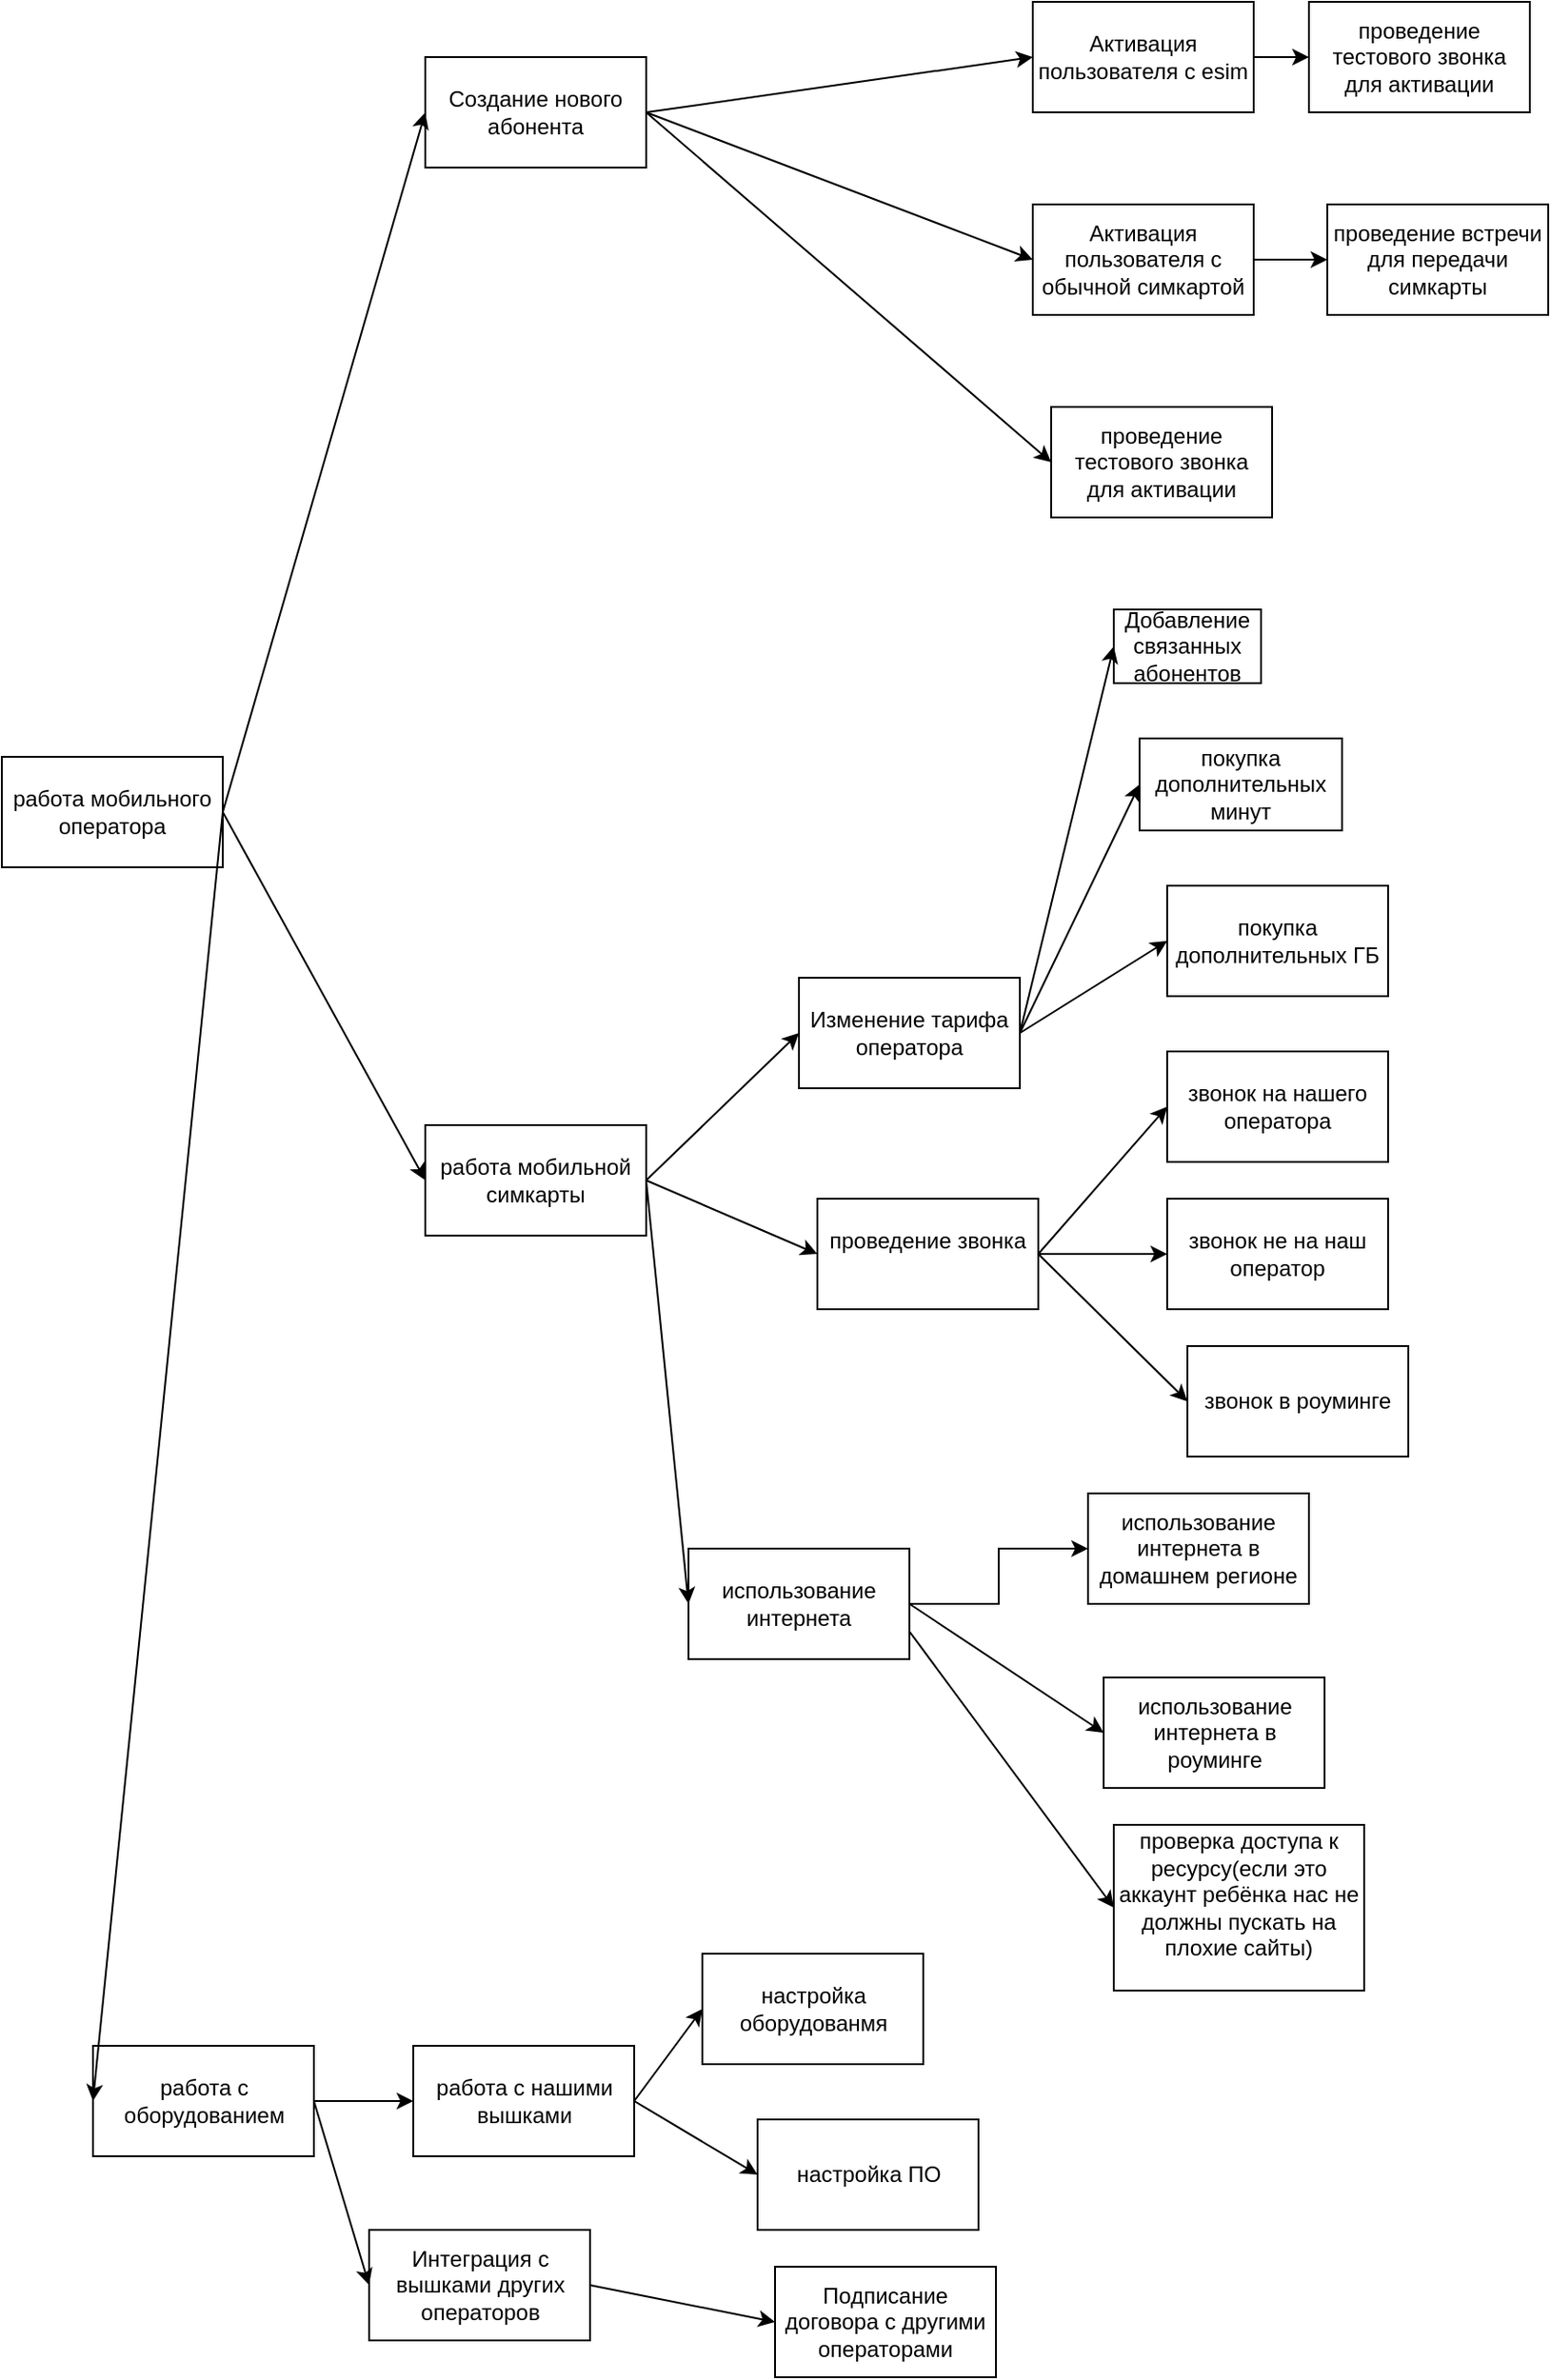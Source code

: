 <mxfile version="20.8.20" type="github">
  <diagram name="Страница 1" id="37w9MG5sr8IWQClEOfB6">
    <mxGraphModel dx="2049" dy="1117" grid="1" gridSize="10" guides="1" tooltips="1" connect="1" arrows="1" fold="1" page="1" pageScale="1" pageWidth="827" pageHeight="1169" math="0" shadow="0">
      <root>
        <mxCell id="0" />
        <mxCell id="1" parent="0" />
        <mxCell id="ZxZWVLrvtYTRDe_x5lBx-1" value="Создание нового абонента" style="rounded=0;whiteSpace=wrap;html=1;" vertex="1" parent="1">
          <mxGeometry x="260" y="640" width="120" height="60" as="geometry" />
        </mxCell>
        <mxCell id="ZxZWVLrvtYTRDe_x5lBx-2" value="Изменение тарифа оператора" style="rounded=0;whiteSpace=wrap;html=1;" vertex="1" parent="1">
          <mxGeometry x="463" y="1140" width="120" height="60" as="geometry" />
        </mxCell>
        <mxCell id="ZxZWVLrvtYTRDe_x5lBx-3" value="проведение встречи для передачи симкарты" style="rounded=0;whiteSpace=wrap;html=1;" vertex="1" parent="1">
          <mxGeometry x="750" y="720" width="120" height="60" as="geometry" />
        </mxCell>
        <mxCell id="ZxZWVLrvtYTRDe_x5lBx-46" style="edgeStyle=orthogonalEdgeStyle;rounded=0;orthogonalLoop=1;jettySize=auto;html=1;exitX=1;exitY=0.5;exitDx=0;exitDy=0;entryX=0;entryY=0.5;entryDx=0;entryDy=0;" edge="1" parent="1" source="ZxZWVLrvtYTRDe_x5lBx-8" target="ZxZWVLrvtYTRDe_x5lBx-44">
          <mxGeometry relative="1" as="geometry" />
        </mxCell>
        <mxCell id="ZxZWVLrvtYTRDe_x5lBx-8" value="использование интернета" style="rounded=0;whiteSpace=wrap;html=1;" vertex="1" parent="1">
          <mxGeometry x="403" y="1450" width="120" height="60" as="geometry" />
        </mxCell>
        <mxCell id="ZxZWVLrvtYTRDe_x5lBx-12" value="Добавление связанных абонентов" style="rounded=0;whiteSpace=wrap;html=1;" vertex="1" parent="1">
          <mxGeometry x="634" y="940" width="80" height="40" as="geometry" />
        </mxCell>
        <mxCell id="ZxZWVLrvtYTRDe_x5lBx-13" value="" style="endArrow=classic;html=1;rounded=0;exitX=1;exitY=0.5;exitDx=0;exitDy=0;entryX=0;entryY=0.5;entryDx=0;entryDy=0;" edge="1" parent="1" source="ZxZWVLrvtYTRDe_x5lBx-2" target="ZxZWVLrvtYTRDe_x5lBx-12">
          <mxGeometry width="50" height="50" relative="1" as="geometry">
            <mxPoint x="603" y="1270" as="sourcePoint" />
            <mxPoint x="653" y="1220" as="targetPoint" />
          </mxGeometry>
        </mxCell>
        <mxCell id="ZxZWVLrvtYTRDe_x5lBx-14" value="покупка дополнительных минут" style="rounded=0;whiteSpace=wrap;html=1;" vertex="1" parent="1">
          <mxGeometry x="648" y="1010" width="110" height="50" as="geometry" />
        </mxCell>
        <mxCell id="ZxZWVLrvtYTRDe_x5lBx-25" style="edgeStyle=orthogonalEdgeStyle;rounded=0;orthogonalLoop=1;jettySize=auto;html=1;exitX=1;exitY=0.5;exitDx=0;exitDy=0;entryX=0;entryY=0.5;entryDx=0;entryDy=0;" edge="1" parent="1" source="ZxZWVLrvtYTRDe_x5lBx-17" target="ZxZWVLrvtYTRDe_x5lBx-24">
          <mxGeometry relative="1" as="geometry" />
        </mxCell>
        <mxCell id="ZxZWVLrvtYTRDe_x5lBx-17" value="Активация пользователя с esim" style="rounded=0;whiteSpace=wrap;html=1;" vertex="1" parent="1">
          <mxGeometry x="590" y="610" width="120" height="60" as="geometry" />
        </mxCell>
        <mxCell id="ZxZWVLrvtYTRDe_x5lBx-21" style="edgeStyle=orthogonalEdgeStyle;rounded=0;orthogonalLoop=1;jettySize=auto;html=1;exitX=1;exitY=0.5;exitDx=0;exitDy=0;entryX=0;entryY=0.5;entryDx=0;entryDy=0;" edge="1" parent="1" source="ZxZWVLrvtYTRDe_x5lBx-18" target="ZxZWVLrvtYTRDe_x5lBx-3">
          <mxGeometry relative="1" as="geometry" />
        </mxCell>
        <mxCell id="ZxZWVLrvtYTRDe_x5lBx-18" value="Активация пользователя с обычной симкартой" style="rounded=0;whiteSpace=wrap;html=1;" vertex="1" parent="1">
          <mxGeometry x="590" y="720" width="120" height="60" as="geometry" />
        </mxCell>
        <mxCell id="ZxZWVLrvtYTRDe_x5lBx-19" value="" style="endArrow=classic;html=1;rounded=0;exitX=1;exitY=0.5;exitDx=0;exitDy=0;entryX=0;entryY=0.5;entryDx=0;entryDy=0;" edge="1" parent="1" source="ZxZWVLrvtYTRDe_x5lBx-1" target="ZxZWVLrvtYTRDe_x5lBx-18">
          <mxGeometry width="50" height="50" relative="1" as="geometry">
            <mxPoint x="540" y="670" as="sourcePoint" />
            <mxPoint x="730" y="610" as="targetPoint" />
          </mxGeometry>
        </mxCell>
        <mxCell id="ZxZWVLrvtYTRDe_x5lBx-20" value="" style="endArrow=classic;html=1;rounded=0;exitX=1;exitY=0.5;exitDx=0;exitDy=0;entryX=0;entryY=0.5;entryDx=0;entryDy=0;" edge="1" parent="1" source="ZxZWVLrvtYTRDe_x5lBx-1" target="ZxZWVLrvtYTRDe_x5lBx-17">
          <mxGeometry width="50" height="50" relative="1" as="geometry">
            <mxPoint x="540" y="670" as="sourcePoint" />
            <mxPoint x="730" y="610" as="targetPoint" />
          </mxGeometry>
        </mxCell>
        <mxCell id="ZxZWVLrvtYTRDe_x5lBx-22" value="проведение тестового звонка для активации" style="rounded=0;whiteSpace=wrap;html=1;" vertex="1" parent="1">
          <mxGeometry x="600" y="830" width="120" height="60" as="geometry" />
        </mxCell>
        <mxCell id="ZxZWVLrvtYTRDe_x5lBx-24" value="проведение тестового звонка для активации" style="rounded=0;whiteSpace=wrap;html=1;" vertex="1" parent="1">
          <mxGeometry x="740" y="610" width="120" height="60" as="geometry" />
        </mxCell>
        <mxCell id="ZxZWVLrvtYTRDe_x5lBx-26" value="работа мобильной симкарты" style="rounded=0;whiteSpace=wrap;html=1;" vertex="1" parent="1">
          <mxGeometry x="260" y="1220" width="120" height="60" as="geometry" />
        </mxCell>
        <mxCell id="ZxZWVLrvtYTRDe_x5lBx-30" value="" style="endArrow=classic;html=1;rounded=0;entryX=0;entryY=0.5;entryDx=0;entryDy=0;" edge="1" parent="1" target="ZxZWVLrvtYTRDe_x5lBx-14">
          <mxGeometry width="50" height="50" relative="1" as="geometry">
            <mxPoint x="583" y="1170" as="sourcePoint" />
            <mxPoint x="633" y="1120" as="targetPoint" />
          </mxGeometry>
        </mxCell>
        <mxCell id="ZxZWVLrvtYTRDe_x5lBx-33" value="" style="endArrow=classic;html=1;rounded=0;exitX=1;exitY=0.5;exitDx=0;exitDy=0;entryX=0;entryY=0.5;entryDx=0;entryDy=0;" edge="1" parent="1" source="ZxZWVLrvtYTRDe_x5lBx-26" target="ZxZWVLrvtYTRDe_x5lBx-2">
          <mxGeometry width="50" height="50" relative="1" as="geometry">
            <mxPoint x="423" y="1190" as="sourcePoint" />
            <mxPoint x="473" y="1140" as="targetPoint" />
          </mxGeometry>
        </mxCell>
        <mxCell id="ZxZWVLrvtYTRDe_x5lBx-34" value="&lt;div&gt;проведение звонка&lt;/div&gt;&lt;div&gt;&lt;br&gt;&lt;/div&gt;" style="rounded=0;whiteSpace=wrap;html=1;" vertex="1" parent="1">
          <mxGeometry x="473" y="1260" width="120" height="60" as="geometry" />
        </mxCell>
        <mxCell id="ZxZWVLrvtYTRDe_x5lBx-36" value="" style="endArrow=classic;html=1;rounded=0;exitX=1;exitY=0.5;exitDx=0;exitDy=0;entryX=0;entryY=0.5;entryDx=0;entryDy=0;" edge="1" parent="1" source="ZxZWVLrvtYTRDe_x5lBx-26" target="ZxZWVLrvtYTRDe_x5lBx-34">
          <mxGeometry width="50" height="50" relative="1" as="geometry">
            <mxPoint x="413" y="1350" as="sourcePoint" />
            <mxPoint x="463" y="1300" as="targetPoint" />
          </mxGeometry>
        </mxCell>
        <mxCell id="ZxZWVLrvtYTRDe_x5lBx-37" value="" style="endArrow=classic;html=1;rounded=0;exitX=1;exitY=0.5;exitDx=0;exitDy=0;entryX=0;entryY=0.5;entryDx=0;entryDy=0;" edge="1" parent="1" source="ZxZWVLrvtYTRDe_x5lBx-26" target="ZxZWVLrvtYTRDe_x5lBx-8">
          <mxGeometry width="50" height="50" relative="1" as="geometry">
            <mxPoint x="413" y="1350" as="sourcePoint" />
            <mxPoint x="463" y="1300" as="targetPoint" />
          </mxGeometry>
        </mxCell>
        <mxCell id="ZxZWVLrvtYTRDe_x5lBx-38" value="звонок на нашего оператора" style="rounded=0;whiteSpace=wrap;html=1;" vertex="1" parent="1">
          <mxGeometry x="663" y="1180" width="120" height="60" as="geometry" />
        </mxCell>
        <mxCell id="ZxZWVLrvtYTRDe_x5lBx-39" value="звонок не на наш оператор" style="rounded=0;whiteSpace=wrap;html=1;" vertex="1" parent="1">
          <mxGeometry x="663" y="1260" width="120" height="60" as="geometry" />
        </mxCell>
        <mxCell id="ZxZWVLrvtYTRDe_x5lBx-40" value="" style="endArrow=classic;html=1;rounded=0;entryX=0;entryY=0.5;entryDx=0;entryDy=0;exitX=1;exitY=0.5;exitDx=0;exitDy=0;" edge="1" parent="1" source="ZxZWVLrvtYTRDe_x5lBx-34" target="ZxZWVLrvtYTRDe_x5lBx-38">
          <mxGeometry width="50" height="50" relative="1" as="geometry">
            <mxPoint x="593" y="1270" as="sourcePoint" />
            <mxPoint x="643" y="1220" as="targetPoint" />
          </mxGeometry>
        </mxCell>
        <mxCell id="ZxZWVLrvtYTRDe_x5lBx-41" value="" style="endArrow=classic;html=1;rounded=0;entryX=0;entryY=0.5;entryDx=0;entryDy=0;exitX=1;exitY=0.5;exitDx=0;exitDy=0;" edge="1" parent="1" source="ZxZWVLrvtYTRDe_x5lBx-34" target="ZxZWVLrvtYTRDe_x5lBx-39">
          <mxGeometry width="50" height="50" relative="1" as="geometry">
            <mxPoint x="593" y="1340" as="sourcePoint" />
            <mxPoint x="643" y="1290" as="targetPoint" />
          </mxGeometry>
        </mxCell>
        <mxCell id="ZxZWVLrvtYTRDe_x5lBx-42" value="" style="endArrow=classic;html=1;rounded=0;entryX=0;entryY=0.5;entryDx=0;entryDy=0;" edge="1" parent="1" target="ZxZWVLrvtYTRDe_x5lBx-43">
          <mxGeometry width="50" height="50" relative="1" as="geometry">
            <mxPoint x="593" y="1290" as="sourcePoint" />
            <mxPoint x="773" y="1410" as="targetPoint" />
          </mxGeometry>
        </mxCell>
        <mxCell id="ZxZWVLrvtYTRDe_x5lBx-43" value="звонок в роуминге" style="rounded=0;whiteSpace=wrap;html=1;" vertex="1" parent="1">
          <mxGeometry x="674" y="1340" width="120" height="60" as="geometry" />
        </mxCell>
        <mxCell id="ZxZWVLrvtYTRDe_x5lBx-44" value="использование интернета в домашнем регионе" style="rounded=0;whiteSpace=wrap;html=1;" vertex="1" parent="1">
          <mxGeometry x="620" y="1420" width="120" height="60" as="geometry" />
        </mxCell>
        <mxCell id="ZxZWVLrvtYTRDe_x5lBx-45" value="использование интернета в роуминге" style="rounded=0;whiteSpace=wrap;html=1;" vertex="1" parent="1">
          <mxGeometry x="628.5" y="1520" width="120" height="60" as="geometry" />
        </mxCell>
        <mxCell id="ZxZWVLrvtYTRDe_x5lBx-47" value="" style="endArrow=classic;html=1;rounded=0;exitX=1;exitY=0.5;exitDx=0;exitDy=0;entryX=0;entryY=0.5;entryDx=0;entryDy=0;" edge="1" parent="1" source="ZxZWVLrvtYTRDe_x5lBx-8" target="ZxZWVLrvtYTRDe_x5lBx-45">
          <mxGeometry width="50" height="50" relative="1" as="geometry">
            <mxPoint x="493" y="1630" as="sourcePoint" />
            <mxPoint x="613" y="1580" as="targetPoint" />
          </mxGeometry>
        </mxCell>
        <mxCell id="ZxZWVLrvtYTRDe_x5lBx-49" value="покупка дополнительных ГБ" style="rounded=0;whiteSpace=wrap;html=1;" vertex="1" parent="1">
          <mxGeometry x="663" y="1090" width="120" height="60" as="geometry" />
        </mxCell>
        <mxCell id="ZxZWVLrvtYTRDe_x5lBx-51" value="" style="endArrow=classic;html=1;rounded=0;entryX=0;entryY=0.5;entryDx=0;entryDy=0;exitX=1;exitY=0.5;exitDx=0;exitDy=0;" edge="1" parent="1" source="ZxZWVLrvtYTRDe_x5lBx-2" target="ZxZWVLrvtYTRDe_x5lBx-49">
          <mxGeometry width="50" height="50" relative="1" as="geometry">
            <mxPoint x="603" y="1180" as="sourcePoint" />
            <mxPoint x="653" y="1130" as="targetPoint" />
          </mxGeometry>
        </mxCell>
        <mxCell id="ZxZWVLrvtYTRDe_x5lBx-52" value="работа мобильного оператора" style="rounded=0;whiteSpace=wrap;html=1;" vertex="1" parent="1">
          <mxGeometry x="30" y="1020" width="120" height="60" as="geometry" />
        </mxCell>
        <mxCell id="ZxZWVLrvtYTRDe_x5lBx-54" value="" style="endArrow=classic;html=1;rounded=0;entryX=0;entryY=0.5;entryDx=0;entryDy=0;exitX=1;exitY=0.5;exitDx=0;exitDy=0;" edge="1" parent="1" source="ZxZWVLrvtYTRDe_x5lBx-52" target="ZxZWVLrvtYTRDe_x5lBx-1">
          <mxGeometry width="50" height="50" relative="1" as="geometry">
            <mxPoint x="160" y="740" as="sourcePoint" />
            <mxPoint x="210" y="690" as="targetPoint" />
          </mxGeometry>
        </mxCell>
        <mxCell id="ZxZWVLrvtYTRDe_x5lBx-56" value="" style="endArrow=classic;html=1;rounded=0;exitX=1;exitY=0.5;exitDx=0;exitDy=0;entryX=0;entryY=0.5;entryDx=0;entryDy=0;" edge="1" parent="1" source="ZxZWVLrvtYTRDe_x5lBx-52" target="ZxZWVLrvtYTRDe_x5lBx-26">
          <mxGeometry width="50" height="50" relative="1" as="geometry">
            <mxPoint x="250" y="1070" as="sourcePoint" />
            <mxPoint x="300" y="1020" as="targetPoint" />
          </mxGeometry>
        </mxCell>
        <mxCell id="ZxZWVLrvtYTRDe_x5lBx-61" style="edgeStyle=orthogonalEdgeStyle;rounded=0;orthogonalLoop=1;jettySize=auto;html=1;entryX=0;entryY=0.5;entryDx=0;entryDy=0;exitX=1;exitY=0.5;exitDx=0;exitDy=0;" edge="1" parent="1" source="ZxZWVLrvtYTRDe_x5lBx-57" target="ZxZWVLrvtYTRDe_x5lBx-60">
          <mxGeometry relative="1" as="geometry">
            <mxPoint x="219.5" y="1750" as="sourcePoint" />
          </mxGeometry>
        </mxCell>
        <mxCell id="ZxZWVLrvtYTRDe_x5lBx-57" value="работа с оборудованием" style="rounded=0;whiteSpace=wrap;html=1;" vertex="1" parent="1">
          <mxGeometry x="79.5" y="1720" width="120" height="60" as="geometry" />
        </mxCell>
        <mxCell id="ZxZWVLrvtYTRDe_x5lBx-58" value="" style="endArrow=classic;html=1;rounded=0;exitX=1;exitY=0.5;exitDx=0;exitDy=0;entryX=0;entryY=0.5;entryDx=0;entryDy=0;" edge="1" parent="1" source="ZxZWVLrvtYTRDe_x5lBx-1" target="ZxZWVLrvtYTRDe_x5lBx-22">
          <mxGeometry width="50" height="50" relative="1" as="geometry">
            <mxPoint x="540" y="670" as="sourcePoint" />
            <mxPoint x="910" y="1020" as="targetPoint" />
          </mxGeometry>
        </mxCell>
        <mxCell id="ZxZWVLrvtYTRDe_x5lBx-59" value="" style="endArrow=classic;html=1;rounded=0;exitX=1;exitY=0.5;exitDx=0;exitDy=0;entryX=0;entryY=0.5;entryDx=0;entryDy=0;" edge="1" parent="1" source="ZxZWVLrvtYTRDe_x5lBx-52" target="ZxZWVLrvtYTRDe_x5lBx-57">
          <mxGeometry width="50" height="50" relative="1" as="geometry">
            <mxPoint x="860" y="1420" as="sourcePoint" />
            <mxPoint x="910" y="1370" as="targetPoint" />
          </mxGeometry>
        </mxCell>
        <mxCell id="ZxZWVLrvtYTRDe_x5lBx-60" value="работа с нашими вышками" style="rounded=0;whiteSpace=wrap;html=1;" vertex="1" parent="1">
          <mxGeometry x="253.5" y="1720" width="120" height="60" as="geometry" />
        </mxCell>
        <mxCell id="ZxZWVLrvtYTRDe_x5lBx-62" value="Интеграция с вышками других операторов" style="rounded=0;whiteSpace=wrap;html=1;" vertex="1" parent="1">
          <mxGeometry x="229.5" y="1820" width="120" height="60" as="geometry" />
        </mxCell>
        <mxCell id="ZxZWVLrvtYTRDe_x5lBx-63" value="" style="endArrow=classic;html=1;rounded=0;entryX=0;entryY=0.5;entryDx=0;entryDy=0;exitX=1;exitY=0.5;exitDx=0;exitDy=0;" edge="1" parent="1" source="ZxZWVLrvtYTRDe_x5lBx-57" target="ZxZWVLrvtYTRDe_x5lBx-62">
          <mxGeometry width="50" height="50" relative="1" as="geometry">
            <mxPoint x="233" y="1760" as="sourcePoint" />
            <mxPoint x="253" y="1830" as="targetPoint" />
          </mxGeometry>
        </mxCell>
        <mxCell id="ZxZWVLrvtYTRDe_x5lBx-65" value="настройка оборудованмя" style="rounded=0;whiteSpace=wrap;html=1;" vertex="1" parent="1">
          <mxGeometry x="410.5" y="1670" width="120" height="60" as="geometry" />
        </mxCell>
        <mxCell id="ZxZWVLrvtYTRDe_x5lBx-66" value="настройка ПО" style="rounded=0;whiteSpace=wrap;html=1;" vertex="1" parent="1">
          <mxGeometry x="440.5" y="1760" width="120" height="60" as="geometry" />
        </mxCell>
        <mxCell id="ZxZWVLrvtYTRDe_x5lBx-67" value="" style="endArrow=classic;html=1;rounded=0;exitX=1;exitY=0.5;exitDx=0;exitDy=0;entryX=0;entryY=0.5;entryDx=0;entryDy=0;" edge="1" parent="1" source="ZxZWVLrvtYTRDe_x5lBx-60" target="ZxZWVLrvtYTRDe_x5lBx-65">
          <mxGeometry width="50" height="50" relative="1" as="geometry">
            <mxPoint x="410.5" y="1820" as="sourcePoint" />
            <mxPoint x="460.5" y="1770" as="targetPoint" />
          </mxGeometry>
        </mxCell>
        <mxCell id="ZxZWVLrvtYTRDe_x5lBx-68" value="" style="endArrow=classic;html=1;rounded=0;exitX=1;exitY=0.5;exitDx=0;exitDy=0;entryX=0;entryY=0.5;entryDx=0;entryDy=0;" edge="1" parent="1" source="ZxZWVLrvtYTRDe_x5lBx-60" target="ZxZWVLrvtYTRDe_x5lBx-66">
          <mxGeometry width="50" height="50" relative="1" as="geometry">
            <mxPoint x="510.5" y="1920" as="sourcePoint" />
            <mxPoint x="560.5" y="1870" as="targetPoint" />
          </mxGeometry>
        </mxCell>
        <mxCell id="ZxZWVLrvtYTRDe_x5lBx-69" value="&lt;div&gt;проверка доступа к ресурсу(если это аккаунт ребёнка нас не должны пускать на плохие сайты)&lt;br&gt;&lt;/div&gt;&lt;div&gt;&lt;br&gt;&lt;/div&gt;" style="rounded=0;whiteSpace=wrap;html=1;" vertex="1" parent="1">
          <mxGeometry x="634" y="1600" width="136" height="90" as="geometry" />
        </mxCell>
        <mxCell id="ZxZWVLrvtYTRDe_x5lBx-70" value="" style="endArrow=classic;html=1;rounded=0;exitX=1;exitY=0.75;exitDx=0;exitDy=0;entryX=0;entryY=0.5;entryDx=0;entryDy=0;" edge="1" parent="1" source="ZxZWVLrvtYTRDe_x5lBx-8" target="ZxZWVLrvtYTRDe_x5lBx-69">
          <mxGeometry width="50" height="50" relative="1" as="geometry">
            <mxPoint x="580" y="1630" as="sourcePoint" />
            <mxPoint x="630" y="1580" as="targetPoint" />
          </mxGeometry>
        </mxCell>
        <mxCell id="ZxZWVLrvtYTRDe_x5lBx-71" value="Подписание договора с другими операторами" style="rounded=0;whiteSpace=wrap;html=1;" vertex="1" parent="1">
          <mxGeometry x="450" y="1840" width="120" height="60" as="geometry" />
        </mxCell>
        <mxCell id="ZxZWVLrvtYTRDe_x5lBx-72" value="" style="endArrow=classic;html=1;rounded=0;exitX=1;exitY=0.5;exitDx=0;exitDy=0;entryX=0;entryY=0.5;entryDx=0;entryDy=0;" edge="1" parent="1" source="ZxZWVLrvtYTRDe_x5lBx-62" target="ZxZWVLrvtYTRDe_x5lBx-71">
          <mxGeometry width="50" height="50" relative="1" as="geometry">
            <mxPoint x="440" y="2030" as="sourcePoint" />
            <mxPoint x="490" y="1980" as="targetPoint" />
          </mxGeometry>
        </mxCell>
      </root>
    </mxGraphModel>
  </diagram>
</mxfile>

